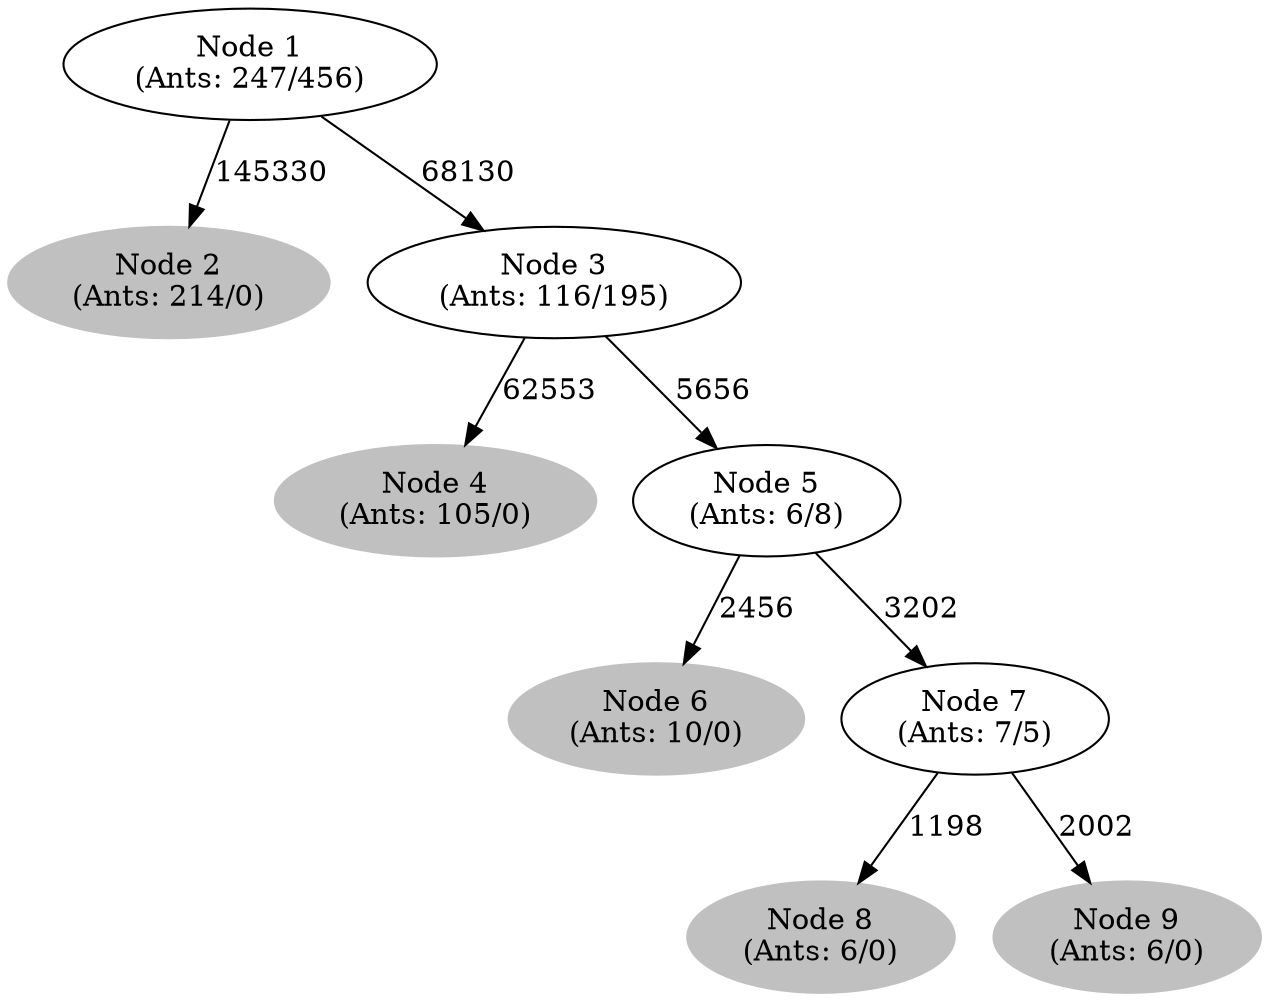digraph G {
	
	 "Node 2\n(Ants: 214/0)" [style=filled,color="gray"];
	"Node 1\n(Ants: 247/456)" -> "Node 2\n(Ants: 214/0)" [label=145330];
	 "Node 1\n(Ants: 247/456)" -> "Node 3\n(Ants: 116/195)" [label=68130];
	 "Node 4\n(Ants: 105/0)" [style=filled,color="gray"];
	"Node 3\n(Ants: 116/195)" -> "Node 4\n(Ants: 105/0)" [label=62553];
	 "Node 3\n(Ants: 116/195)" -> "Node 5\n(Ants: 6/8)" [label=5656];
	 "Node 6\n(Ants: 10/0)" [style=filled,color="gray"];
	"Node 5\n(Ants: 6/8)" -> "Node 6\n(Ants: 10/0)" [label=2456];
	 "Node 5\n(Ants: 6/8)" -> "Node 7\n(Ants: 7/5)" [label=3202];
	 "Node 8\n(Ants: 6/0)" [style=filled,color="gray"];
	"Node 7\n(Ants: 7/5)" -> "Node 8\n(Ants: 6/0)" [label=1198];
	 "Node 9\n(Ants: 6/0)" [style=filled,color="gray"];
	"Node 7\n(Ants: 7/5)" -> "Node 9\n(Ants: 6/0)" [label=2002];
	 
}
